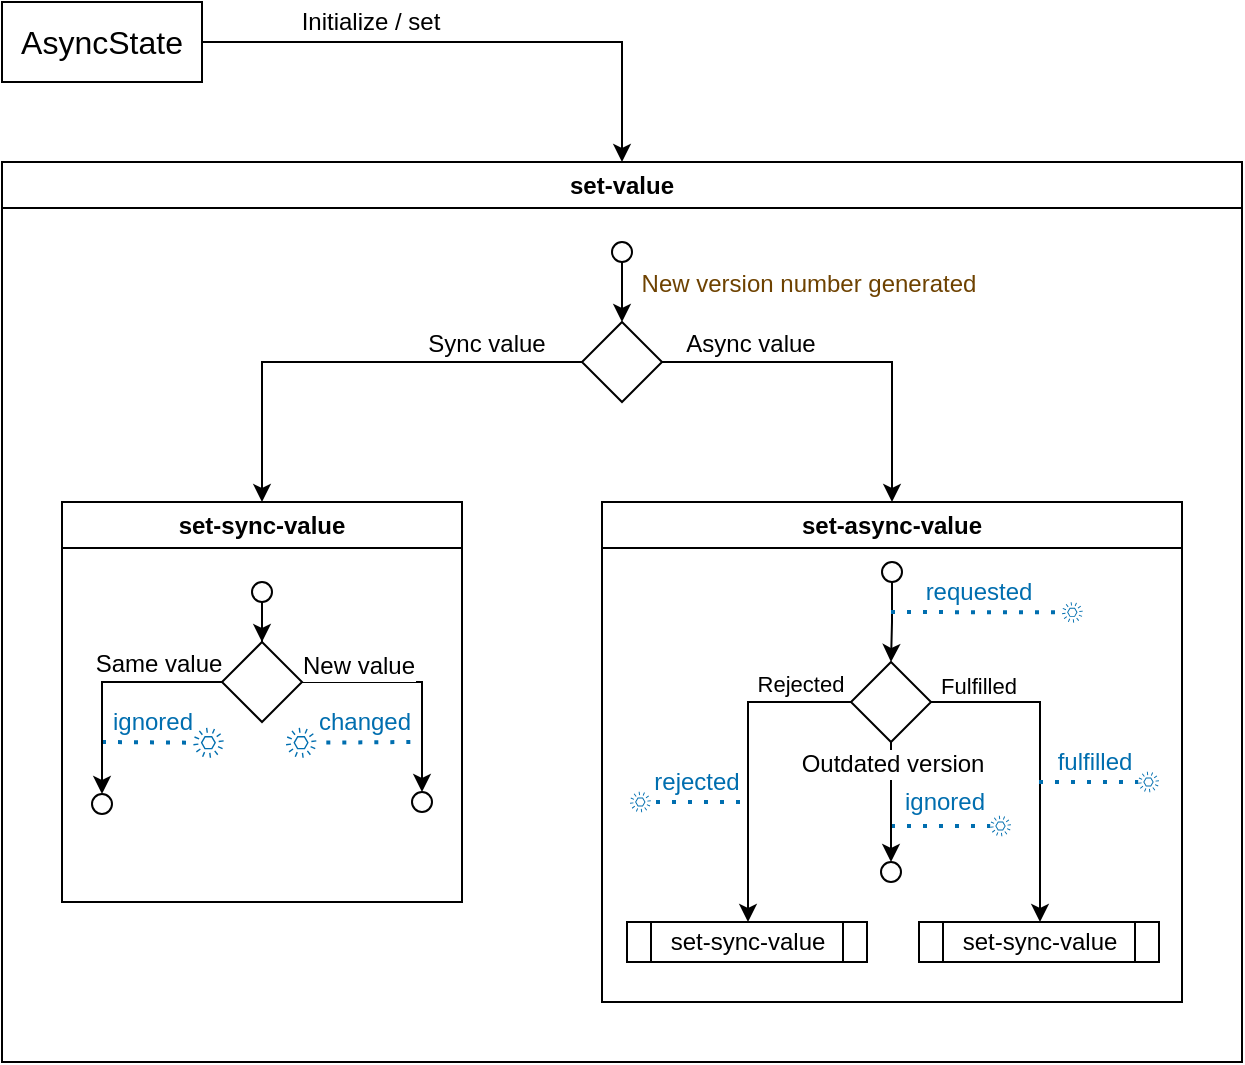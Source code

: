<mxfile version="22.1.11" type="device">
  <diagram name="Page-1" id="P_WMuwW-bm0NDDUtsW0p">
    <mxGraphModel dx="1041" dy="642" grid="1" gridSize="10" guides="1" tooltips="1" connect="1" arrows="1" fold="1" page="1" pageScale="1" pageWidth="827" pageHeight="1169" math="0" shadow="0">
      <root>
        <mxCell id="0" />
        <mxCell id="1" parent="0" />
        <mxCell id="S6YeSbWo2WpchioyTpwH-97" style="edgeStyle=orthogonalEdgeStyle;rounded=0;orthogonalLoop=1;jettySize=auto;html=1;entryX=0.5;entryY=0;entryDx=0;entryDy=0;" edge="1" parent="1" source="S6YeSbWo2WpchioyTpwH-1" target="S6YeSbWo2WpchioyTpwH-2">
          <mxGeometry relative="1" as="geometry">
            <mxPoint x="240" y="60" as="targetPoint" />
            <Array as="points">
              <mxPoint x="350" y="60" />
            </Array>
          </mxGeometry>
        </mxCell>
        <mxCell id="S6YeSbWo2WpchioyTpwH-98" value="Initialize / set" style="edgeLabel;html=1;align=center;verticalAlign=middle;resizable=0;points=[];fontSize=12;" vertex="1" connectable="0" parent="S6YeSbWo2WpchioyTpwH-97">
          <mxGeometry x="-0.331" y="3" relative="1" as="geometry">
            <mxPoint x="-7" y="-7" as="offset" />
          </mxGeometry>
        </mxCell>
        <mxCell id="S6YeSbWo2WpchioyTpwH-1" value="AsyncState" style="rounded=0;whiteSpace=wrap;html=1;fontSize=16;" vertex="1" parent="1">
          <mxGeometry x="40" y="40" width="100" height="40" as="geometry" />
        </mxCell>
        <mxCell id="S6YeSbWo2WpchioyTpwH-2" value="set-value" style="swimlane;whiteSpace=wrap;html=1;" vertex="1" parent="1">
          <mxGeometry x="40" y="120" width="620" height="450" as="geometry" />
        </mxCell>
        <mxCell id="S6YeSbWo2WpchioyTpwH-42" style="edgeStyle=orthogonalEdgeStyle;rounded=0;orthogonalLoop=1;jettySize=auto;html=1;" edge="1" parent="S6YeSbWo2WpchioyTpwH-2" source="S6YeSbWo2WpchioyTpwH-3" target="S6YeSbWo2WpchioyTpwH-40">
          <mxGeometry relative="1" as="geometry" />
        </mxCell>
        <mxCell id="S6YeSbWo2WpchioyTpwH-3" value="" style="ellipse;whiteSpace=wrap;html=1;aspect=fixed;" vertex="1" parent="S6YeSbWo2WpchioyTpwH-2">
          <mxGeometry x="305" y="40" width="10" height="10" as="geometry" />
        </mxCell>
        <mxCell id="S6YeSbWo2WpchioyTpwH-7" value="set-sync-value" style="swimlane;whiteSpace=wrap;html=1;" vertex="1" parent="S6YeSbWo2WpchioyTpwH-2">
          <mxGeometry x="30" y="170" width="200" height="200" as="geometry">
            <mxRectangle x="40" y="370" width="120" height="30" as="alternateBounds" />
          </mxGeometry>
        </mxCell>
        <mxCell id="S6YeSbWo2WpchioyTpwH-9" style="edgeStyle=orthogonalEdgeStyle;rounded=0;orthogonalLoop=1;jettySize=auto;html=1;" edge="1" parent="S6YeSbWo2WpchioyTpwH-7" source="S6YeSbWo2WpchioyTpwH-8" target="S6YeSbWo2WpchioyTpwH-11">
          <mxGeometry relative="1" as="geometry">
            <mxPoint x="40" y="80" as="targetPoint" />
          </mxGeometry>
        </mxCell>
        <mxCell id="S6YeSbWo2WpchioyTpwH-8" value="" style="ellipse;whiteSpace=wrap;html=1;aspect=fixed;" vertex="1" parent="S6YeSbWo2WpchioyTpwH-7">
          <mxGeometry x="95" y="40" width="10" height="10" as="geometry" />
        </mxCell>
        <mxCell id="S6YeSbWo2WpchioyTpwH-10" value="" style="ellipse;whiteSpace=wrap;html=1;aspect=fixed;" vertex="1" parent="S6YeSbWo2WpchioyTpwH-7">
          <mxGeometry x="175" y="145" width="10" height="10" as="geometry" />
        </mxCell>
        <mxCell id="S6YeSbWo2WpchioyTpwH-101" style="edgeStyle=orthogonalEdgeStyle;rounded=0;orthogonalLoop=1;jettySize=auto;html=1;" edge="1" parent="S6YeSbWo2WpchioyTpwH-7" source="S6YeSbWo2WpchioyTpwH-11" target="S6YeSbWo2WpchioyTpwH-10">
          <mxGeometry relative="1" as="geometry">
            <mxPoint x="100" y="170" as="targetPoint" />
            <Array as="points">
              <mxPoint x="180" y="90" />
            </Array>
          </mxGeometry>
        </mxCell>
        <mxCell id="S6YeSbWo2WpchioyTpwH-107" value="New value" style="edgeLabel;html=1;align=center;verticalAlign=middle;resizable=0;points=[];fontSize=12;" vertex="1" connectable="0" parent="S6YeSbWo2WpchioyTpwH-101">
          <mxGeometry x="-0.811" y="1" relative="1" as="geometry">
            <mxPoint x="17" y="-7" as="offset" />
          </mxGeometry>
        </mxCell>
        <mxCell id="S6YeSbWo2WpchioyTpwH-11" value="" style="rhombus;whiteSpace=wrap;html=1;" vertex="1" parent="S6YeSbWo2WpchioyTpwH-7">
          <mxGeometry x="80" y="70" width="40" height="40" as="geometry" />
        </mxCell>
        <mxCell id="S6YeSbWo2WpchioyTpwH-114" value="" style="group;flipH=1;" vertex="1" connectable="0" parent="S6YeSbWo2WpchioyTpwH-7">
          <mxGeometry x="20" y="110" width="70" height="20" as="geometry" />
        </mxCell>
        <mxCell id="S6YeSbWo2WpchioyTpwH-115" value="" style="endArrow=none;dashed=1;html=1;dashPattern=1 3;strokeWidth=2;rounded=0;fillColor=#1ba1e2;strokeColor=#006EAF;" edge="1" parent="S6YeSbWo2WpchioyTpwH-114" target="S6YeSbWo2WpchioyTpwH-117">
          <mxGeometry width="50" height="50" relative="1" as="geometry">
            <mxPoint y="10" as="sourcePoint" />
            <mxPoint x="12.143" y="30" as="targetPoint" />
          </mxGeometry>
        </mxCell>
        <mxCell id="S6YeSbWo2WpchioyTpwH-116" value="ignored" style="edgeLabel;html=1;align=center;verticalAlign=middle;resizable=0;points=[];fontSize=12;fontColor=#006EAF;" vertex="1" connectable="0" parent="S6YeSbWo2WpchioyTpwH-115">
          <mxGeometry x="0.211" relative="1" as="geometry">
            <mxPoint x="-3" y="-10" as="offset" />
          </mxGeometry>
        </mxCell>
        <mxCell id="S6YeSbWo2WpchioyTpwH-117" value="" style="sketch=0;outlineConnect=0;fontColor=#ffffff;fillColor=#006EAF;strokeColor=#006EAF;dashed=0;verticalLabelPosition=bottom;verticalAlign=top;align=center;html=1;fontSize=12;fontStyle=0;aspect=fixed;pointerEvents=1;shape=mxgraph.aws4.event;" vertex="1" parent="S6YeSbWo2WpchioyTpwH-114">
          <mxGeometry x="45.67" y="2.8" width="15.2" height="15.2" as="geometry" />
        </mxCell>
        <mxCell id="S6YeSbWo2WpchioyTpwH-118" value="" style="ellipse;whiteSpace=wrap;html=1;aspect=fixed;" vertex="1" parent="S6YeSbWo2WpchioyTpwH-7">
          <mxGeometry x="15" y="146" width="10" height="10" as="geometry" />
        </mxCell>
        <mxCell id="S6YeSbWo2WpchioyTpwH-105" style="edgeStyle=orthogonalEdgeStyle;rounded=0;orthogonalLoop=1;jettySize=auto;html=1;exitX=0;exitY=0.5;exitDx=0;exitDy=0;" edge="1" parent="S6YeSbWo2WpchioyTpwH-7" source="S6YeSbWo2WpchioyTpwH-11" target="S6YeSbWo2WpchioyTpwH-118">
          <mxGeometry relative="1" as="geometry">
            <mxPoint x="80" y="91" as="sourcePoint" />
            <mxPoint x="70" y="180" as="targetPoint" />
            <Array as="points">
              <mxPoint x="20" y="90" />
            </Array>
          </mxGeometry>
        </mxCell>
        <mxCell id="S6YeSbWo2WpchioyTpwH-108" value="Same value" style="edgeLabel;html=1;align=center;verticalAlign=middle;resizable=0;points=[];fontSize=12;" vertex="1" connectable="0" parent="S6YeSbWo2WpchioyTpwH-105">
          <mxGeometry x="-0.728" y="-1" relative="1" as="geometry">
            <mxPoint x="-16" y="-8" as="offset" />
          </mxGeometry>
        </mxCell>
        <mxCell id="S6YeSbWo2WpchioyTpwH-43" style="edgeStyle=orthogonalEdgeStyle;rounded=0;orthogonalLoop=1;jettySize=auto;html=1;" edge="1" parent="S6YeSbWo2WpchioyTpwH-2" source="S6YeSbWo2WpchioyTpwH-40" target="S6YeSbWo2WpchioyTpwH-7">
          <mxGeometry relative="1" as="geometry" />
        </mxCell>
        <mxCell id="S6YeSbWo2WpchioyTpwH-44" value="Sync value" style="edgeLabel;html=1;align=center;verticalAlign=middle;resizable=0;points=[];fontSize=12;" vertex="1" connectable="0" parent="S6YeSbWo2WpchioyTpwH-43">
          <mxGeometry x="-0.412" y="1" relative="1" as="geometry">
            <mxPoint x="19" y="-10" as="offset" />
          </mxGeometry>
        </mxCell>
        <mxCell id="S6YeSbWo2WpchioyTpwH-57" style="edgeStyle=orthogonalEdgeStyle;rounded=0;orthogonalLoop=1;jettySize=auto;html=1;exitX=1;exitY=0.5;exitDx=0;exitDy=0;" edge="1" parent="S6YeSbWo2WpchioyTpwH-2" source="S6YeSbWo2WpchioyTpwH-40" target="S6YeSbWo2WpchioyTpwH-45">
          <mxGeometry relative="1" as="geometry" />
        </mxCell>
        <mxCell id="S6YeSbWo2WpchioyTpwH-58" value="Async value" style="edgeLabel;html=1;align=center;verticalAlign=middle;resizable=0;points=[];fontSize=12;" vertex="1" connectable="0" parent="S6YeSbWo2WpchioyTpwH-57">
          <mxGeometry x="-0.169" y="2" relative="1" as="geometry">
            <mxPoint x="-33" y="-7" as="offset" />
          </mxGeometry>
        </mxCell>
        <mxCell id="S6YeSbWo2WpchioyTpwH-40" value="" style="rhombus;whiteSpace=wrap;html=1;" vertex="1" parent="S6YeSbWo2WpchioyTpwH-2">
          <mxGeometry x="290" y="80" width="40" height="40" as="geometry" />
        </mxCell>
        <mxCell id="S6YeSbWo2WpchioyTpwH-45" value="set-async-value" style="swimlane;whiteSpace=wrap;html=1;" vertex="1" parent="S6YeSbWo2WpchioyTpwH-2">
          <mxGeometry x="300" y="170" width="290" height="250" as="geometry">
            <mxRectangle x="330" y="170" width="120" height="30" as="alternateBounds" />
          </mxGeometry>
        </mxCell>
        <mxCell id="S6YeSbWo2WpchioyTpwH-46" style="edgeStyle=orthogonalEdgeStyle;rounded=0;orthogonalLoop=1;jettySize=auto;html=1;" edge="1" parent="S6YeSbWo2WpchioyTpwH-45" source="S6YeSbWo2WpchioyTpwH-47" target="S6YeSbWo2WpchioyTpwH-53">
          <mxGeometry relative="1" as="geometry">
            <mxPoint x="42.5" y="80" as="targetPoint" />
          </mxGeometry>
        </mxCell>
        <mxCell id="S6YeSbWo2WpchioyTpwH-47" value="" style="ellipse;whiteSpace=wrap;html=1;aspect=fixed;" vertex="1" parent="S6YeSbWo2WpchioyTpwH-45">
          <mxGeometry x="140" y="30" width="10" height="10" as="geometry" />
        </mxCell>
        <mxCell id="S6YeSbWo2WpchioyTpwH-68" style="edgeStyle=orthogonalEdgeStyle;rounded=0;orthogonalLoop=1;jettySize=auto;html=1;" edge="1" parent="S6YeSbWo2WpchioyTpwH-45" source="S6YeSbWo2WpchioyTpwH-53" target="S6YeSbWo2WpchioyTpwH-77">
          <mxGeometry relative="1" as="geometry">
            <mxPoint x="234.5" y="200.0" as="targetPoint" />
            <Array as="points">
              <mxPoint x="219" y="100" />
            </Array>
          </mxGeometry>
        </mxCell>
        <mxCell id="S6YeSbWo2WpchioyTpwH-69" value="Fulfilled" style="edgeLabel;html=1;align=center;verticalAlign=middle;resizable=0;points=[];" vertex="1" connectable="0" parent="S6YeSbWo2WpchioyTpwH-68">
          <mxGeometry x="-0.663" relative="1" as="geometry">
            <mxPoint x="-4" y="-8" as="offset" />
          </mxGeometry>
        </mxCell>
        <mxCell id="S6YeSbWo2WpchioyTpwH-82" style="edgeStyle=orthogonalEdgeStyle;rounded=0;orthogonalLoop=1;jettySize=auto;html=1;" edge="1" parent="S6YeSbWo2WpchioyTpwH-45" source="S6YeSbWo2WpchioyTpwH-53" target="S6YeSbWo2WpchioyTpwH-78">
          <mxGeometry relative="1" as="geometry">
            <mxPoint x="70" y="200.0" as="targetPoint" />
            <Array as="points">
              <mxPoint x="73" y="100" />
            </Array>
          </mxGeometry>
        </mxCell>
        <mxCell id="S6YeSbWo2WpchioyTpwH-83" value="Rejected" style="edgeLabel;html=1;align=center;verticalAlign=middle;resizable=0;points=[];" vertex="1" connectable="0" parent="S6YeSbWo2WpchioyTpwH-82">
          <mxGeometry x="-0.74" y="-2" relative="1" as="geometry">
            <mxPoint x="-5" y="-7" as="offset" />
          </mxGeometry>
        </mxCell>
        <mxCell id="S6YeSbWo2WpchioyTpwH-53" value="" style="rhombus;whiteSpace=wrap;html=1;" vertex="1" parent="S6YeSbWo2WpchioyTpwH-45">
          <mxGeometry x="124.5" y="80" width="40" height="40" as="geometry" />
        </mxCell>
        <mxCell id="S6YeSbWo2WpchioyTpwH-63" value="" style="group" vertex="1" connectable="0" parent="S6YeSbWo2WpchioyTpwH-45">
          <mxGeometry x="144.5" y="45" width="115.29" height="20" as="geometry" />
        </mxCell>
        <mxCell id="S6YeSbWo2WpchioyTpwH-54" value="" style="endArrow=none;dashed=1;html=1;dashPattern=1 3;strokeWidth=2;rounded=0;fillColor=#1ba1e2;strokeColor=#006EAF;" edge="1" parent="S6YeSbWo2WpchioyTpwH-63" target="S6YeSbWo2WpchioyTpwH-119">
          <mxGeometry width="50" height="50" relative="1" as="geometry">
            <mxPoint y="10" as="sourcePoint" />
            <mxPoint x="95.29" y="10" as="targetPoint" />
          </mxGeometry>
        </mxCell>
        <mxCell id="S6YeSbWo2WpchioyTpwH-55" value="requested" style="edgeLabel;html=1;align=center;verticalAlign=middle;resizable=0;points=[];fontSize=12;fontColor=#006EAF;" vertex="1" connectable="0" parent="S6YeSbWo2WpchioyTpwH-54">
          <mxGeometry x="0.211" relative="1" as="geometry">
            <mxPoint x="-9" y="-10" as="offset" />
          </mxGeometry>
        </mxCell>
        <mxCell id="S6YeSbWo2WpchioyTpwH-119" value="" style="sketch=0;outlineConnect=0;fontColor=#ffffff;fillColor=#006EAF;strokeColor=#006EAF;dashed=0;verticalLabelPosition=bottom;verticalAlign=top;align=center;html=1;fontSize=12;fontStyle=0;aspect=fixed;pointerEvents=1;shape=mxgraph.aws4.event;" vertex="1" parent="S6YeSbWo2WpchioyTpwH-63">
          <mxGeometry x="85.5" y="5.0" width="10.41" height="10.41" as="geometry" />
        </mxCell>
        <mxCell id="S6YeSbWo2WpchioyTpwH-64" value="" style="group" vertex="1" connectable="0" parent="S6YeSbWo2WpchioyTpwH-45">
          <mxGeometry x="144.5" y="152" width="60" height="20" as="geometry" />
        </mxCell>
        <mxCell id="S6YeSbWo2WpchioyTpwH-65" value="" style="endArrow=none;dashed=1;html=1;dashPattern=1 3;strokeWidth=2;rounded=0;fillColor=#1ba1e2;strokeColor=#006EAF;" edge="1" parent="S6YeSbWo2WpchioyTpwH-64" target="S6YeSbWo2WpchioyTpwH-67">
          <mxGeometry width="50" height="50" relative="1" as="geometry">
            <mxPoint y="10" as="sourcePoint" />
            <mxPoint x="10.409" y="30" as="targetPoint" />
          </mxGeometry>
        </mxCell>
        <mxCell id="S6YeSbWo2WpchioyTpwH-66" value="&lt;font style=&quot;font-size: 12px;&quot;&gt;ignored&lt;/font&gt;" style="edgeLabel;html=1;align=center;verticalAlign=middle;resizable=0;points=[];fontSize=12;fontColor=#006EAF;" vertex="1" connectable="0" parent="S6YeSbWo2WpchioyTpwH-65">
          <mxGeometry x="0.211" relative="1" as="geometry">
            <mxPoint x="-4" y="-12" as="offset" />
          </mxGeometry>
        </mxCell>
        <mxCell id="S6YeSbWo2WpchioyTpwH-67" value="" style="sketch=0;outlineConnect=0;fontColor=#ffffff;fillColor=#006EAF;strokeColor=#006EAF;dashed=0;verticalLabelPosition=bottom;verticalAlign=top;align=center;html=1;fontSize=12;fontStyle=0;aspect=fixed;pointerEvents=1;shape=mxgraph.aws4.event;" vertex="1" parent="S6YeSbWo2WpchioyTpwH-64">
          <mxGeometry x="49.591" y="4.8" width="10.409" height="10.409" as="geometry" />
        </mxCell>
        <mxCell id="S6YeSbWo2WpchioyTpwH-51" style="edgeStyle=orthogonalEdgeStyle;rounded=0;orthogonalLoop=1;jettySize=auto;html=1;entryX=0.5;entryY=0;entryDx=0;entryDy=0;" edge="1" parent="S6YeSbWo2WpchioyTpwH-45" source="S6YeSbWo2WpchioyTpwH-53" target="S6YeSbWo2WpchioyTpwH-48">
          <mxGeometry relative="1" as="geometry" />
        </mxCell>
        <mxCell id="S6YeSbWo2WpchioyTpwH-52" value="Outdated version" style="edgeLabel;html=1;align=center;verticalAlign=middle;resizable=0;points=[];rotation=0;fontSize=12;" vertex="1" connectable="0" parent="S6YeSbWo2WpchioyTpwH-51">
          <mxGeometry x="-0.602" y="-1" relative="1" as="geometry">
            <mxPoint x="1" y="-1" as="offset" />
          </mxGeometry>
        </mxCell>
        <mxCell id="S6YeSbWo2WpchioyTpwH-48" value="" style="ellipse;whiteSpace=wrap;html=1;aspect=fixed;" vertex="1" parent="S6YeSbWo2WpchioyTpwH-45">
          <mxGeometry x="139.5" y="180" width="10" height="10" as="geometry" />
        </mxCell>
        <mxCell id="S6YeSbWo2WpchioyTpwH-72" value="" style="group" vertex="1" connectable="0" parent="S6YeSbWo2WpchioyTpwH-45">
          <mxGeometry x="218.5" y="130" width="60" height="20" as="geometry" />
        </mxCell>
        <mxCell id="S6YeSbWo2WpchioyTpwH-73" value="" style="endArrow=none;dashed=1;html=1;dashPattern=1 3;strokeWidth=2;rounded=0;fillColor=#1ba1e2;strokeColor=#006EAF;" edge="1" parent="S6YeSbWo2WpchioyTpwH-72" target="S6YeSbWo2WpchioyTpwH-75">
          <mxGeometry width="50" height="50" relative="1" as="geometry">
            <mxPoint y="10" as="sourcePoint" />
            <mxPoint x="10.409" y="30" as="targetPoint" />
          </mxGeometry>
        </mxCell>
        <mxCell id="S6YeSbWo2WpchioyTpwH-74" value="fulfilled" style="edgeLabel;html=1;align=center;verticalAlign=middle;resizable=0;points=[];fontSize=12;fontColor=#006EAF;" vertex="1" connectable="0" parent="S6YeSbWo2WpchioyTpwH-73">
          <mxGeometry x="0.211" relative="1" as="geometry">
            <mxPoint x="-3" y="-10" as="offset" />
          </mxGeometry>
        </mxCell>
        <mxCell id="S6YeSbWo2WpchioyTpwH-75" value="" style="sketch=0;outlineConnect=0;fontColor=#ffffff;fillColor=#006EAF;strokeColor=#006EAF;dashed=0;verticalLabelPosition=bottom;verticalAlign=top;align=center;html=1;fontSize=12;fontStyle=0;aspect=fixed;pointerEvents=1;shape=mxgraph.aws4.event;" vertex="1" parent="S6YeSbWo2WpchioyTpwH-72">
          <mxGeometry x="49.59" y="4.8" width="10.41" height="10.41" as="geometry" />
        </mxCell>
        <mxCell id="S6YeSbWo2WpchioyTpwH-77" value="set-sync-value" style="shape=process;whiteSpace=wrap;html=1;backgroundOutline=1;" vertex="1" parent="S6YeSbWo2WpchioyTpwH-45">
          <mxGeometry x="158.5" y="210" width="120" height="20" as="geometry" />
        </mxCell>
        <mxCell id="S6YeSbWo2WpchioyTpwH-78" value="set-sync-value" style="shape=process;whiteSpace=wrap;html=1;backgroundOutline=1;" vertex="1" parent="S6YeSbWo2WpchioyTpwH-45">
          <mxGeometry x="12.5" y="210" width="120" height="20" as="geometry" />
        </mxCell>
        <mxCell id="S6YeSbWo2WpchioyTpwH-84" value="" style="group;flipH=1;" vertex="1" connectable="0" parent="S6YeSbWo2WpchioyTpwH-45">
          <mxGeometry x="14" y="140" width="60" height="20" as="geometry" />
        </mxCell>
        <mxCell id="S6YeSbWo2WpchioyTpwH-85" value="" style="endArrow=none;dashed=1;html=1;dashPattern=1 3;strokeWidth=2;rounded=0;fillColor=#1ba1e2;strokeColor=#006EAF;" edge="1" parent="S6YeSbWo2WpchioyTpwH-84" target="S6YeSbWo2WpchioyTpwH-87">
          <mxGeometry width="50" height="50" relative="1" as="geometry">
            <mxPoint x="55" y="10" as="sourcePoint" />
            <mxPoint x="10.409" y="30" as="targetPoint" />
          </mxGeometry>
        </mxCell>
        <mxCell id="S6YeSbWo2WpchioyTpwH-86" value="rejected" style="edgeLabel;html=1;align=center;verticalAlign=middle;resizable=0;points=[];fontSize=12;fontColor=#006EAF;" vertex="1" connectable="0" parent="S6YeSbWo2WpchioyTpwH-85">
          <mxGeometry x="0.211" relative="1" as="geometry">
            <mxPoint x="5" y="-10" as="offset" />
          </mxGeometry>
        </mxCell>
        <mxCell id="S6YeSbWo2WpchioyTpwH-87" value="" style="sketch=0;outlineConnect=0;fontColor=#ffffff;fillColor=#006EAF;strokeColor=#006EAF;dashed=0;verticalLabelPosition=bottom;verticalAlign=top;align=center;html=1;fontSize=12;fontStyle=0;aspect=fixed;pointerEvents=1;shape=mxgraph.aws4.event;" vertex="1" parent="S6YeSbWo2WpchioyTpwH-84">
          <mxGeometry x="0.001" y="4.8" width="10.409" height="10.409" as="geometry" />
        </mxCell>
        <mxCell id="S6YeSbWo2WpchioyTpwH-62" value="New version number generated" style="text;html=1;strokeColor=none;fillColor=none;align=center;verticalAlign=middle;whiteSpace=wrap;rounded=0;fontColor=#6E4201;" vertex="1" parent="S6YeSbWo2WpchioyTpwH-2">
          <mxGeometry x="311" y="46" width="185" height="30" as="geometry" />
        </mxCell>
        <mxCell id="S6YeSbWo2WpchioyTpwH-109" value="" style="group;flipH=1;" vertex="1" connectable="0" parent="1">
          <mxGeometry x="180" y="400" width="70" height="25.21" as="geometry" />
        </mxCell>
        <mxCell id="S6YeSbWo2WpchioyTpwH-110" value="" style="endArrow=none;dashed=1;html=1;dashPattern=1 3;strokeWidth=2;rounded=0;fillColor=#1ba1e2;strokeColor=#006EAF;" edge="1" parent="S6YeSbWo2WpchioyTpwH-109" target="S6YeSbWo2WpchioyTpwH-112">
          <mxGeometry width="50" height="50" relative="1" as="geometry">
            <mxPoint x="64.167" y="10" as="sourcePoint" />
            <mxPoint x="12.143" y="30" as="targetPoint" />
          </mxGeometry>
        </mxCell>
        <mxCell id="S6YeSbWo2WpchioyTpwH-111" value="changed" style="edgeLabel;html=1;align=center;verticalAlign=middle;resizable=0;points=[];fontSize=12;fontColor=#006EAF;" vertex="1" connectable="0" parent="S6YeSbWo2WpchioyTpwH-110">
          <mxGeometry x="0.211" relative="1" as="geometry">
            <mxPoint x="5" y="-10" as="offset" />
          </mxGeometry>
        </mxCell>
        <mxCell id="S6YeSbWo2WpchioyTpwH-112" value="" style="sketch=0;outlineConnect=0;fontColor=#ffffff;fillColor=#006EAF;strokeColor=#006EAF;dashed=0;verticalLabelPosition=bottom;verticalAlign=top;align=center;html=1;fontSize=12;fontStyle=0;aspect=fixed;pointerEvents=1;shape=mxgraph.aws4.event;" vertex="1" parent="S6YeSbWo2WpchioyTpwH-109">
          <mxGeometry x="2" y="2.8" width="15.2" height="15.2" as="geometry" />
        </mxCell>
      </root>
    </mxGraphModel>
  </diagram>
</mxfile>
